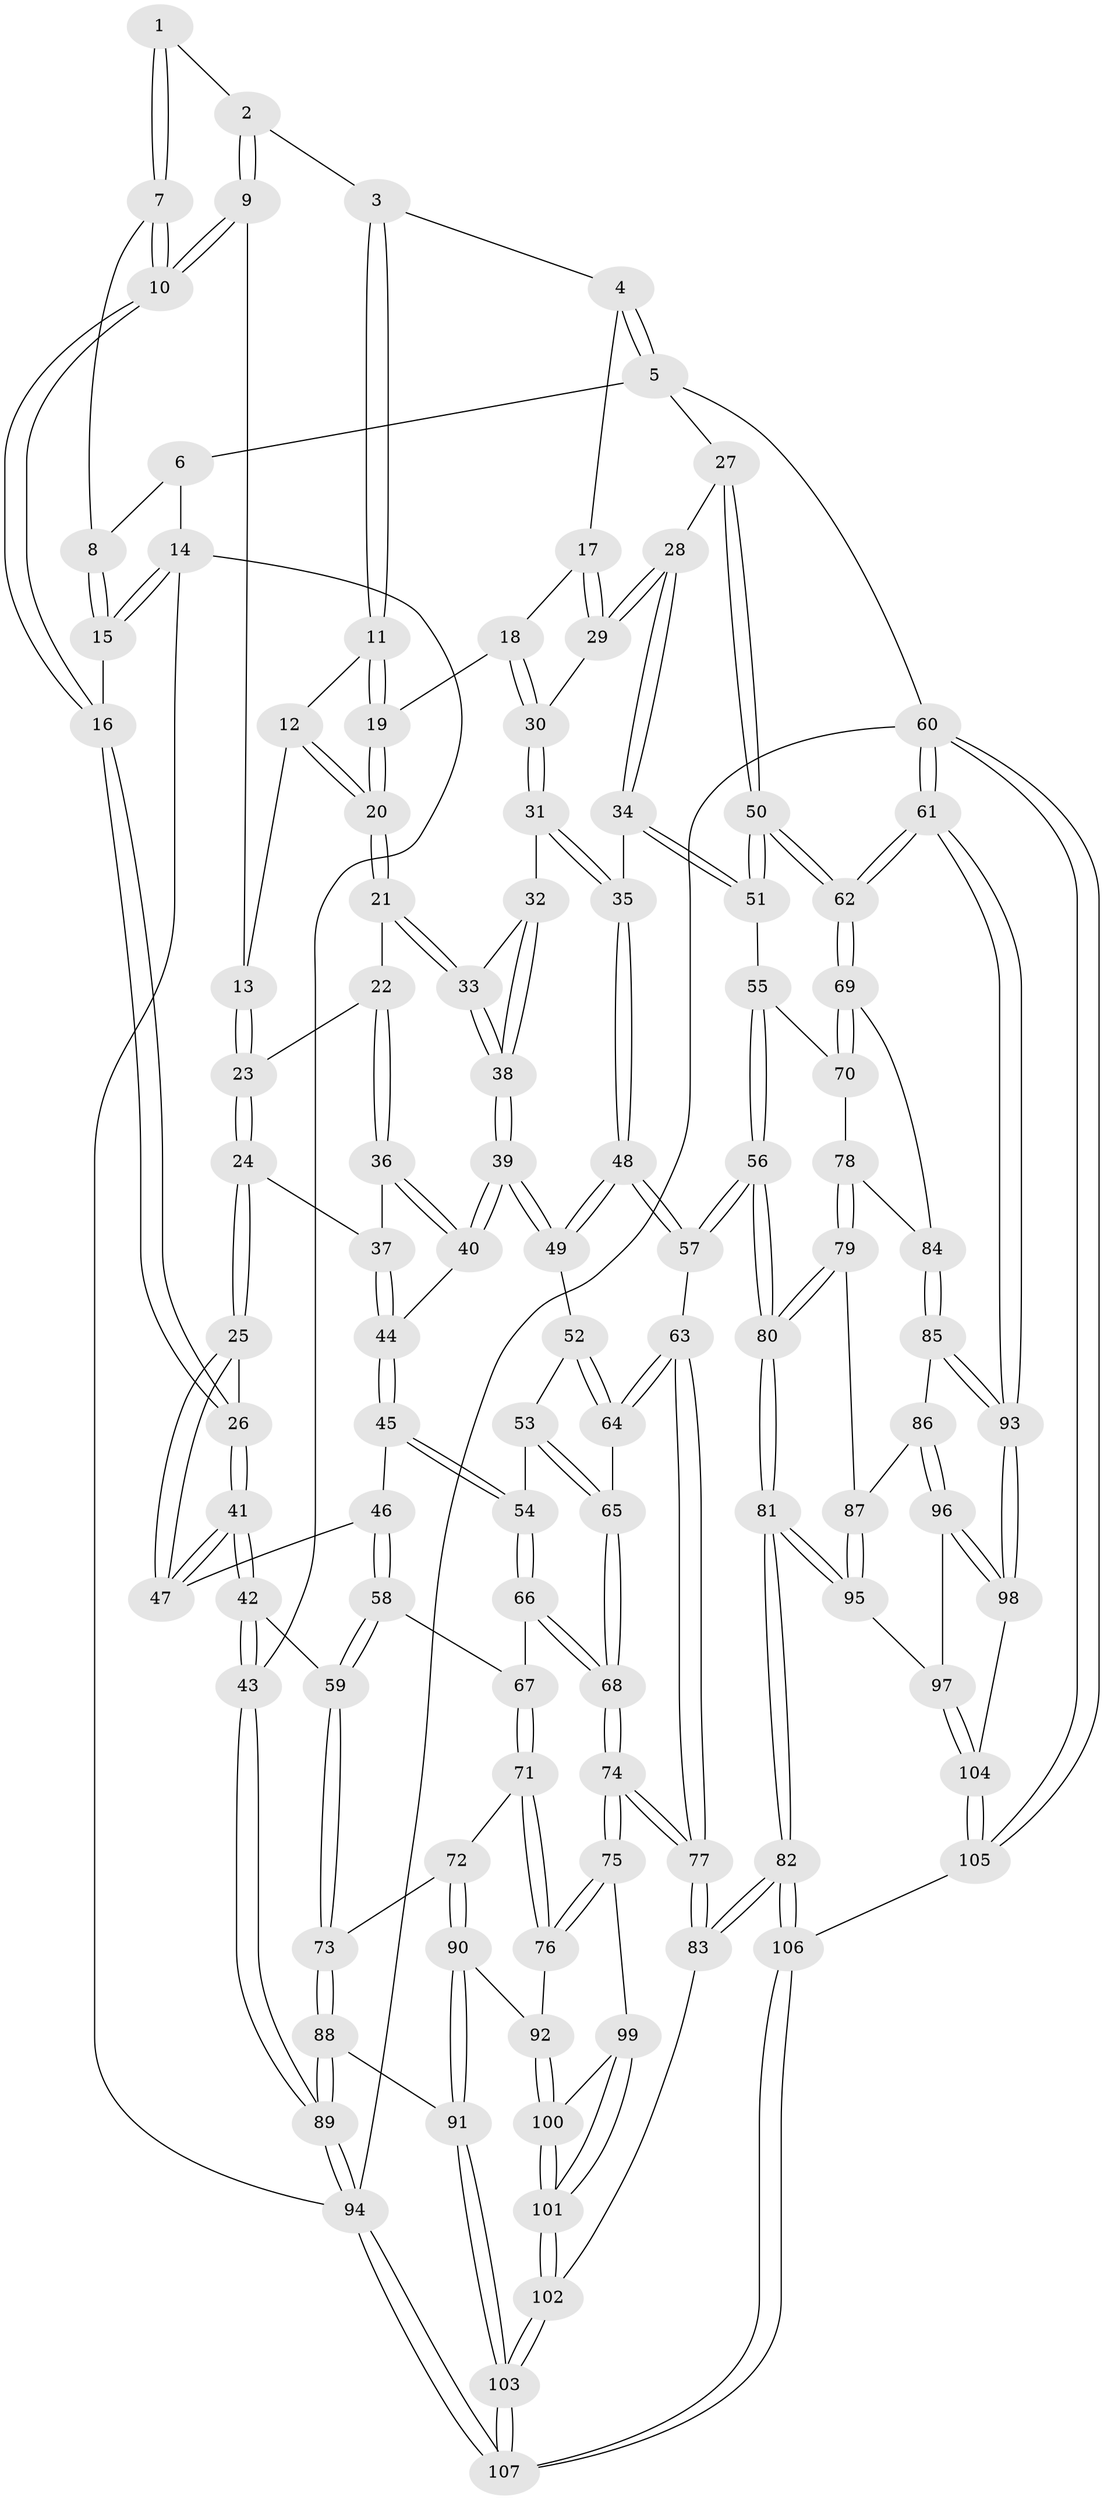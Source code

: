 // coarse degree distribution, {3: 0.48148148148148145, 4: 0.35185185185185186, 2: 0.1111111111111111, 5: 0.037037037037037035, 6: 0.018518518518518517}
// Generated by graph-tools (version 1.1) at 2025/54/03/04/25 22:54:19]
// undirected, 107 vertices, 264 edges
graph export_dot {
  node [color=gray90,style=filled];
  1 [pos="+0.25042835601767977+0"];
  2 [pos="+0.4709776839923143+0"];
  3 [pos="+0.5614377314211911+0"];
  4 [pos="+1+0"];
  5 [pos="+1+0"];
  6 [pos="+0.10602453257518336+0"];
  7 [pos="+0.25128998578382084+0.04750062485973475"];
  8 [pos="+0.09403040335268427+0.015817727614479284"];
  9 [pos="+0.36220863478012966+0.12101559401193736"];
  10 [pos="+0.2662897063042489+0.14047683063242938"];
  11 [pos="+0.5658801106511739+0.0689968177076441"];
  12 [pos="+0.4125585486198465+0.1298755277453711"];
  13 [pos="+0.37121456074662024+0.12302984662150193"];
  14 [pos="+0+0.1922992752870468"];
  15 [pos="+0.03964629872614872+0.18023168115846377"];
  16 [pos="+0.1999821177116284+0.22988614913348945"];
  17 [pos="+0.6820961719566038+0.15305629841952428"];
  18 [pos="+0.6553008844394638+0.17388843793098954"];
  19 [pos="+0.6337226089871794+0.16224827489102414"];
  20 [pos="+0.4799399563327436+0.2612312470160903"];
  21 [pos="+0.4669790557970108+0.2953563259141522"];
  22 [pos="+0.4493310942685781+0.3012836272059207"];
  23 [pos="+0.4226290234761504+0.305250249214251"];
  24 [pos="+0.34265278496708756+0.32317042560767273"];
  25 [pos="+0.23576466100528137+0.28869431760205794"];
  26 [pos="+0.20421579856488964+0.24154266179225628"];
  27 [pos="+1+0.0025780222416376362"];
  28 [pos="+1+0.0623069568907477"];
  29 [pos="+1+0.09728492038124811"];
  30 [pos="+0.6919782223638129+0.25297464959704036"];
  31 [pos="+0.7058903019216689+0.33289666303269855"];
  32 [pos="+0.6756970964717931+0.3460813584182984"];
  33 [pos="+0.4820197620128201+0.30934565587459945"];
  34 [pos="+0.7916621957604706+0.3979474956798826"];
  35 [pos="+0.7882858083240791+0.3964715028192584"];
  36 [pos="+0.4448466554106606+0.4089201800638008"];
  37 [pos="+0.36842694781230695+0.38298811644814185"];
  38 [pos="+0.5330800365153348+0.47187306000111834"];
  39 [pos="+0.5307079047549386+0.47690569720122966"];
  40 [pos="+0.4816821762786886+0.4616583026215582"];
  41 [pos="+0+0.4984958896400503"];
  42 [pos="+0+0.5212582332744842"];
  43 [pos="+0+0.5131022301278192"];
  44 [pos="+0.3807301879131807+0.46516483525813324"];
  45 [pos="+0.33692678234575657+0.5171874060082812"];
  46 [pos="+0.22162749803154683+0.4606112681478454"];
  47 [pos="+0.22067741539313251+0.4589067501690196"];
  48 [pos="+0.5879187379412423+0.5783945322817926"];
  49 [pos="+0.5326407492330237+0.48872497024312306"];
  50 [pos="+1+0.5550325976179987"];
  51 [pos="+0.8200175134961428+0.4520326433063208"];
  52 [pos="+0.4369857636137671+0.5520419832803816"];
  53 [pos="+0.4111131599030194+0.5544231404229321"];
  54 [pos="+0.34044239959427497+0.5276611439933948"];
  55 [pos="+0.805335226214854+0.5278537656647927"];
  56 [pos="+0.6178129573959915+0.6419732489316072"];
  57 [pos="+0.5971749331858692+0.6226013506680109"];
  58 [pos="+0.19926406462127047+0.5616733314548771"];
  59 [pos="+0.1299448934366355+0.6530814553110524"];
  60 [pos="+1+1"];
  61 [pos="+1+0.8397261383012729"];
  62 [pos="+1+0.5701048599500852"];
  63 [pos="+0.5309138984207151+0.6426493070860013"];
  64 [pos="+0.46052023628889893+0.6144492005442167"];
  65 [pos="+0.4110756337652585+0.6275371763295772"];
  66 [pos="+0.3293490602816033+0.5719800401916812"];
  67 [pos="+0.2755510680136091+0.5998172453914726"];
  68 [pos="+0.3674875014066416+0.6743071354078914"];
  69 [pos="+1+0.5913859199573571"];
  70 [pos="+0.8340926911711134+0.6196281587751385"];
  71 [pos="+0.2466261313387716+0.693177974613624"];
  72 [pos="+0.15283760739704627+0.6675296800903241"];
  73 [pos="+0.13009336780497174+0.6534318797739939"];
  74 [pos="+0.3589039582606274+0.757256758421282"];
  75 [pos="+0.3440426706911806+0.7554481632858212"];
  76 [pos="+0.3205505257317558+0.7496873883091456"];
  77 [pos="+0.37833233566725794+0.772645485157224"];
  78 [pos="+0.8257224403683101+0.6680453813545185"];
  79 [pos="+0.8052474699375527+0.6986304071823385"];
  80 [pos="+0.6316261574880782+0.672702396178871"];
  81 [pos="+0.5929243871617014+0.9651464661384993"];
  82 [pos="+0.5915971098907379+0.9679163055060761"];
  83 [pos="+0.40315451348898795+0.8166085110152608"];
  84 [pos="+0.9167004864894043+0.6872785791350845"];
  85 [pos="+0.9294738348687441+0.7620638866894659"];
  86 [pos="+0.9230477324455432+0.7623987967130953"];
  87 [pos="+0.8059566149771716+0.7018860561732058"];
  88 [pos="+0.0003124610531112694+0.882751865002534"];
  89 [pos="+0+1"];
  90 [pos="+0.17996108916814918+0.8160099849671706"];
  91 [pos="+0.04186753057349043+0.88297929174214"];
  92 [pos="+0.19531457067430877+0.816932398630854"];
  93 [pos="+1+0.8460363606941498"];
  94 [pos="+0+1"];
  95 [pos="+0.7992727298621635+0.8005009235249516"];
  96 [pos="+0.8594012474578608+0.8060365604635865"];
  97 [pos="+0.8297053951179794+0.8131608744263984"];
  98 [pos="+1+0.8733028986661219"];
  99 [pos="+0.255655883649627+0.8577783208064486"];
  100 [pos="+0.20639236469274594+0.8370463900693053"];
  101 [pos="+0.23804779531820805+0.9348852592459659"];
  102 [pos="+0.2411156899378788+0.9629625062866662"];
  103 [pos="+0.23938455348673365+0.9666162787789842"];
  104 [pos="+0.9030872846737072+0.9229261409181598"];
  105 [pos="+0.6595223986009108+1"];
  106 [pos="+0.6201551009481714+1"];
  107 [pos="+0.3147027332911787+1"];
  1 -- 2;
  1 -- 7;
  1 -- 7;
  2 -- 3;
  2 -- 9;
  2 -- 9;
  3 -- 4;
  3 -- 11;
  3 -- 11;
  4 -- 5;
  4 -- 5;
  4 -- 17;
  5 -- 6;
  5 -- 27;
  5 -- 60;
  6 -- 8;
  6 -- 14;
  7 -- 8;
  7 -- 10;
  7 -- 10;
  8 -- 15;
  8 -- 15;
  9 -- 10;
  9 -- 10;
  9 -- 13;
  10 -- 16;
  10 -- 16;
  11 -- 12;
  11 -- 19;
  11 -- 19;
  12 -- 13;
  12 -- 20;
  12 -- 20;
  13 -- 23;
  13 -- 23;
  14 -- 15;
  14 -- 15;
  14 -- 43;
  14 -- 94;
  15 -- 16;
  16 -- 26;
  16 -- 26;
  17 -- 18;
  17 -- 29;
  17 -- 29;
  18 -- 19;
  18 -- 30;
  18 -- 30;
  19 -- 20;
  19 -- 20;
  20 -- 21;
  20 -- 21;
  21 -- 22;
  21 -- 33;
  21 -- 33;
  22 -- 23;
  22 -- 36;
  22 -- 36;
  23 -- 24;
  23 -- 24;
  24 -- 25;
  24 -- 25;
  24 -- 37;
  25 -- 26;
  25 -- 47;
  25 -- 47;
  26 -- 41;
  26 -- 41;
  27 -- 28;
  27 -- 50;
  27 -- 50;
  28 -- 29;
  28 -- 29;
  28 -- 34;
  28 -- 34;
  29 -- 30;
  30 -- 31;
  30 -- 31;
  31 -- 32;
  31 -- 35;
  31 -- 35;
  32 -- 33;
  32 -- 38;
  32 -- 38;
  33 -- 38;
  33 -- 38;
  34 -- 35;
  34 -- 51;
  34 -- 51;
  35 -- 48;
  35 -- 48;
  36 -- 37;
  36 -- 40;
  36 -- 40;
  37 -- 44;
  37 -- 44;
  38 -- 39;
  38 -- 39;
  39 -- 40;
  39 -- 40;
  39 -- 49;
  39 -- 49;
  40 -- 44;
  41 -- 42;
  41 -- 42;
  41 -- 47;
  41 -- 47;
  42 -- 43;
  42 -- 43;
  42 -- 59;
  43 -- 89;
  43 -- 89;
  44 -- 45;
  44 -- 45;
  45 -- 46;
  45 -- 54;
  45 -- 54;
  46 -- 47;
  46 -- 58;
  46 -- 58;
  48 -- 49;
  48 -- 49;
  48 -- 57;
  48 -- 57;
  49 -- 52;
  50 -- 51;
  50 -- 51;
  50 -- 62;
  50 -- 62;
  51 -- 55;
  52 -- 53;
  52 -- 64;
  52 -- 64;
  53 -- 54;
  53 -- 65;
  53 -- 65;
  54 -- 66;
  54 -- 66;
  55 -- 56;
  55 -- 56;
  55 -- 70;
  56 -- 57;
  56 -- 57;
  56 -- 80;
  56 -- 80;
  57 -- 63;
  58 -- 59;
  58 -- 59;
  58 -- 67;
  59 -- 73;
  59 -- 73;
  60 -- 61;
  60 -- 61;
  60 -- 105;
  60 -- 105;
  60 -- 94;
  61 -- 62;
  61 -- 62;
  61 -- 93;
  61 -- 93;
  62 -- 69;
  62 -- 69;
  63 -- 64;
  63 -- 64;
  63 -- 77;
  63 -- 77;
  64 -- 65;
  65 -- 68;
  65 -- 68;
  66 -- 67;
  66 -- 68;
  66 -- 68;
  67 -- 71;
  67 -- 71;
  68 -- 74;
  68 -- 74;
  69 -- 70;
  69 -- 70;
  69 -- 84;
  70 -- 78;
  71 -- 72;
  71 -- 76;
  71 -- 76;
  72 -- 73;
  72 -- 90;
  72 -- 90;
  73 -- 88;
  73 -- 88;
  74 -- 75;
  74 -- 75;
  74 -- 77;
  74 -- 77;
  75 -- 76;
  75 -- 76;
  75 -- 99;
  76 -- 92;
  77 -- 83;
  77 -- 83;
  78 -- 79;
  78 -- 79;
  78 -- 84;
  79 -- 80;
  79 -- 80;
  79 -- 87;
  80 -- 81;
  80 -- 81;
  81 -- 82;
  81 -- 82;
  81 -- 95;
  81 -- 95;
  82 -- 83;
  82 -- 83;
  82 -- 106;
  82 -- 106;
  83 -- 102;
  84 -- 85;
  84 -- 85;
  85 -- 86;
  85 -- 93;
  85 -- 93;
  86 -- 87;
  86 -- 96;
  86 -- 96;
  87 -- 95;
  87 -- 95;
  88 -- 89;
  88 -- 89;
  88 -- 91;
  89 -- 94;
  89 -- 94;
  90 -- 91;
  90 -- 91;
  90 -- 92;
  91 -- 103;
  91 -- 103;
  92 -- 100;
  92 -- 100;
  93 -- 98;
  93 -- 98;
  94 -- 107;
  94 -- 107;
  95 -- 97;
  96 -- 97;
  96 -- 98;
  96 -- 98;
  97 -- 104;
  97 -- 104;
  98 -- 104;
  99 -- 100;
  99 -- 101;
  99 -- 101;
  100 -- 101;
  100 -- 101;
  101 -- 102;
  101 -- 102;
  102 -- 103;
  102 -- 103;
  103 -- 107;
  103 -- 107;
  104 -- 105;
  104 -- 105;
  105 -- 106;
  106 -- 107;
  106 -- 107;
}

